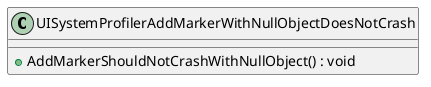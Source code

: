 @startuml
class UISystemProfilerAddMarkerWithNullObjectDoesNotCrash {
    + AddMarkerShouldNotCrashWithNullObject() : void
}
@enduml
